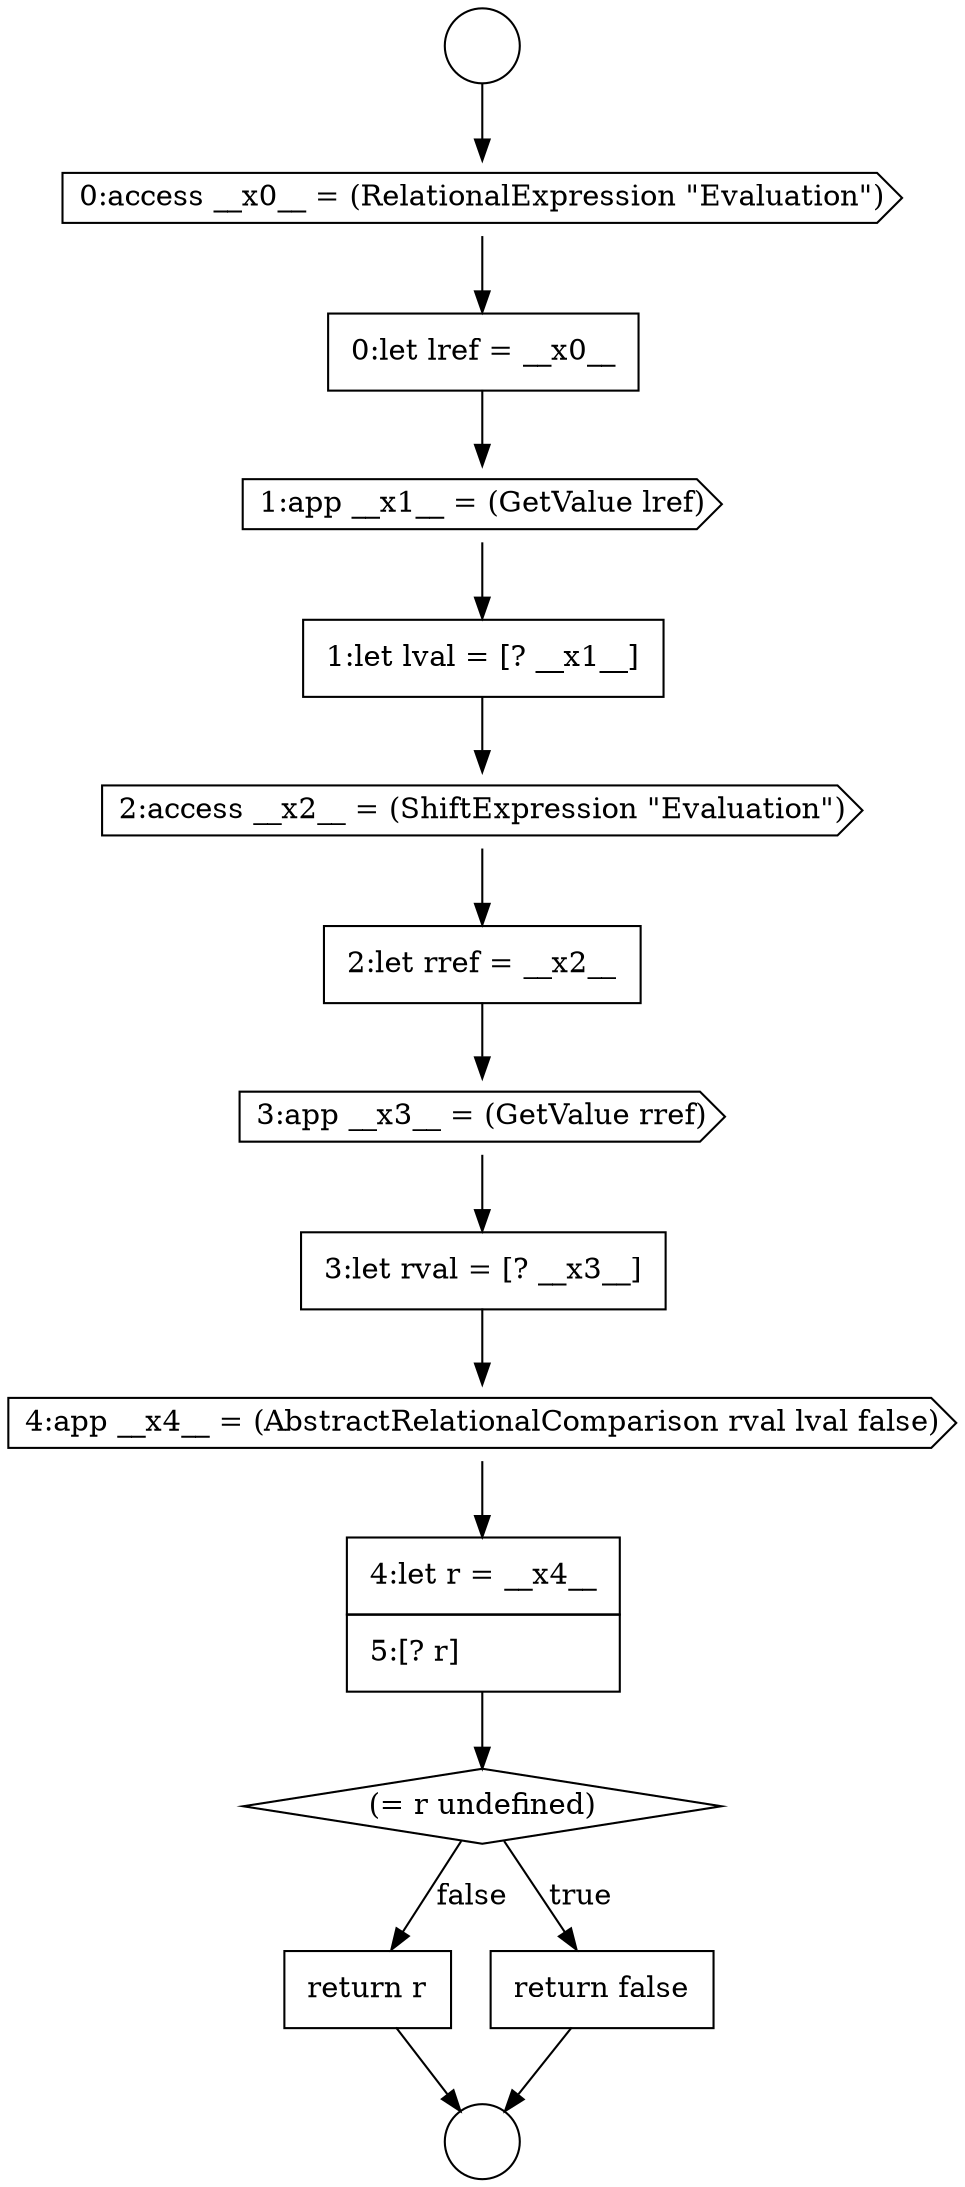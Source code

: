 digraph {
  node4588 [shape=diamond, label=<<font color="black">(= r undefined)</font>> color="black" fillcolor="white" style=filled]
  node4585 [shape=none, margin=0, label=<<font color="black">
    <table border="0" cellborder="1" cellspacing="0" cellpadding="10">
      <tr><td align="left">3:let rval = [? __x3__]</td></tr>
    </table>
  </font>> color="black" fillcolor="white" style=filled]
  node4582 [shape=cds, label=<<font color="black">2:access __x2__ = (ShiftExpression &quot;Evaluation&quot;)</font>> color="black" fillcolor="white" style=filled]
  node4577 [shape=circle label=" " color="black" fillcolor="white" style=filled]
  node4590 [shape=none, margin=0, label=<<font color="black">
    <table border="0" cellborder="1" cellspacing="0" cellpadding="10">
      <tr><td align="left">return r</td></tr>
    </table>
  </font>> color="black" fillcolor="white" style=filled]
  node4586 [shape=cds, label=<<font color="black">4:app __x4__ = (AbstractRelationalComparison rval lval false)</font>> color="black" fillcolor="white" style=filled]
  node4587 [shape=none, margin=0, label=<<font color="black">
    <table border="0" cellborder="1" cellspacing="0" cellpadding="10">
      <tr><td align="left">4:let r = __x4__</td></tr>
      <tr><td align="left">5:[? r]</td></tr>
    </table>
  </font>> color="black" fillcolor="white" style=filled]
  node4579 [shape=none, margin=0, label=<<font color="black">
    <table border="0" cellborder="1" cellspacing="0" cellpadding="10">
      <tr><td align="left">0:let lref = __x0__</td></tr>
    </table>
  </font>> color="black" fillcolor="white" style=filled]
  node4584 [shape=cds, label=<<font color="black">3:app __x3__ = (GetValue rref)</font>> color="black" fillcolor="white" style=filled]
  node4583 [shape=none, margin=0, label=<<font color="black">
    <table border="0" cellborder="1" cellspacing="0" cellpadding="10">
      <tr><td align="left">2:let rref = __x2__</td></tr>
    </table>
  </font>> color="black" fillcolor="white" style=filled]
  node4578 [shape=cds, label=<<font color="black">0:access __x0__ = (RelationalExpression &quot;Evaluation&quot;)</font>> color="black" fillcolor="white" style=filled]
  node4589 [shape=none, margin=0, label=<<font color="black">
    <table border="0" cellborder="1" cellspacing="0" cellpadding="10">
      <tr><td align="left">return false</td></tr>
    </table>
  </font>> color="black" fillcolor="white" style=filled]
  node4576 [shape=circle label=" " color="black" fillcolor="white" style=filled]
  node4580 [shape=cds, label=<<font color="black">1:app __x1__ = (GetValue lref)</font>> color="black" fillcolor="white" style=filled]
  node4581 [shape=none, margin=0, label=<<font color="black">
    <table border="0" cellborder="1" cellspacing="0" cellpadding="10">
      <tr><td align="left">1:let lval = [? __x1__]</td></tr>
    </table>
  </font>> color="black" fillcolor="white" style=filled]
  node4576 -> node4578 [ color="black"]
  node4580 -> node4581 [ color="black"]
  node4586 -> node4587 [ color="black"]
  node4587 -> node4588 [ color="black"]
  node4579 -> node4580 [ color="black"]
  node4578 -> node4579 [ color="black"]
  node4583 -> node4584 [ color="black"]
  node4581 -> node4582 [ color="black"]
  node4584 -> node4585 [ color="black"]
  node4585 -> node4586 [ color="black"]
  node4589 -> node4577 [ color="black"]
  node4588 -> node4589 [label=<<font color="black">true</font>> color="black"]
  node4588 -> node4590 [label=<<font color="black">false</font>> color="black"]
  node4590 -> node4577 [ color="black"]
  node4582 -> node4583 [ color="black"]
}
